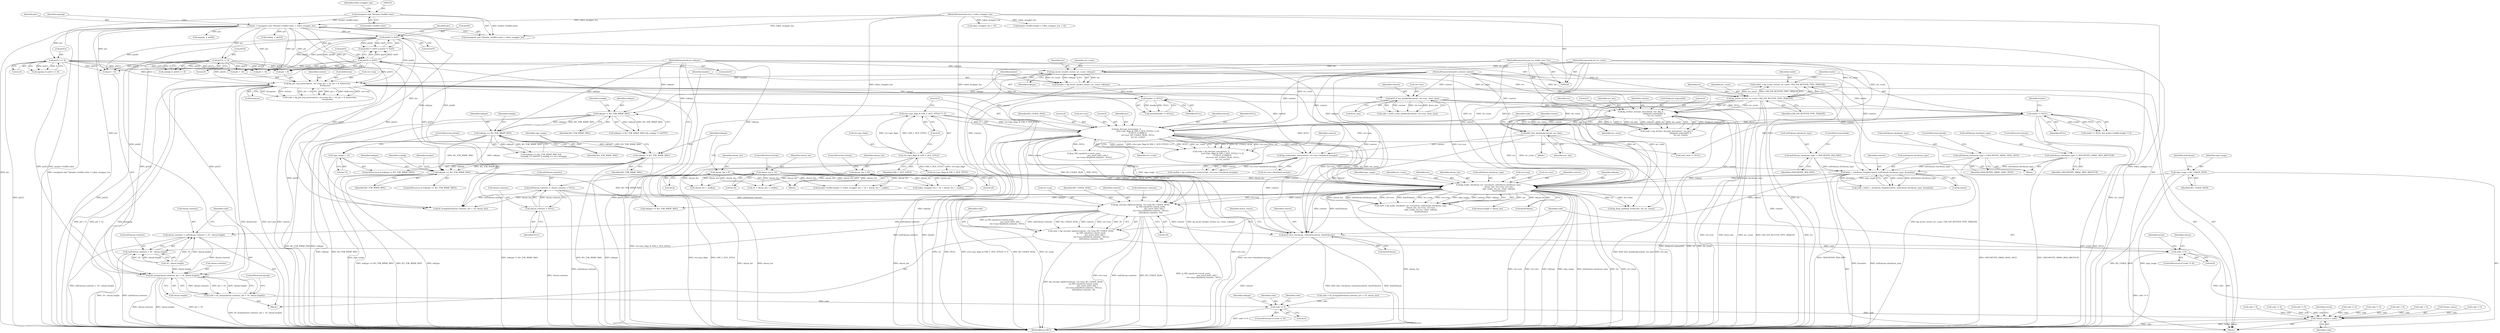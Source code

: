 digraph "0_krb5_e6ae703ae597d798e310368d52b8f38ee11c6a73_0@API" {
"1000648" [label="(Call,kg_encrypt_inplace(context, ctx->seq, KG_USAGE_SEAL,\n                                  (g_OID_equal(ctx->mech_used,\n                                               gss_mech_krb5_old) ?\n                                   ctx->seq->keyblock.contents : NULL),\n                                  md5cksum.contents, 16))"];
"1000614" [label="(Call,kg_make_checksum_iov_v1(context, md5cksum.checksum_type,\n                                   cksum_len, ctx->seq, ctx->enc,\n                                   sign_usage, iov, iov_count, toktype,\n                                   &md5cksum))"];
"1000591" [label="(Call,krb5_c_checksum_length(context, md5cksum.checksum_type, &sumlen))"];
"1000532" [label="(Call,kg_confounder_size(context, ctx->enc->keyblock.enctype))"];
"1000495" [label="(Call,krb5_free_keyblock(context, enc_key))"];
"1000484" [label="(Call,kg_arcfour_docrypt_iov(context, enc_key, 0,\n                                              &bigend_seqnum[0], 4,\n                                              iov, iov_count))"];
"1000440" [label="(Call,krb5_k_key_keyblock(context, ctx->enc, &enc_key))"];
"1000389" [label="(Call,kg_get_seq_num(context, ctx->seq, ptr + 14, ptr + 6, &direction,\n                          &seqnum))"];
"1000109" [label="(MethodParameterIn,krb5_context context)"];
"1000252" [label="(Call,ptr[4] != 0xFF)"];
"1000215" [label="(Call,ptr = (unsigned char *)header->buffer.value + token_wrapper_len)"];
"1000218" [label="(Call,(unsigned char *)header->buffer.value)"];
"1000114" [label="(MethodParameterIn,size_t token_wrapper_len)"];
"1000257" [label="(Call,ptr[5] != 0xFF)"];
"1000233" [label="(Call,ptr[1] << 8)"];
"1000245" [label="(Call,ptr[3] << 8)"];
"1000173" [label="(Call,kg_locate_iov(iov, iov_count, GSS_IOV_BUFFER_TYPE_TRAILER))"];
"1000163" [label="(Call,kg_locate_header_iov(iov, iov_count, toktype))"];
"1000112" [label="(MethodParameterIn,gss_iov_buffer_desc *iov)"];
"1000113" [label="(MethodParameterIn,int iov_count)"];
"1000117" [label="(MethodParameterIn,int toktype)"];
"1000502" [label="(Call,kg_decrypt_iov(context, 0,\n                                      ((ctx->gss_flags & GSS_C_DCE_STYLE) != 0),\n                                      0 /*EC*/, 0 /*RRC*/,\n                                      ctx->enc, KG_USAGE_SEAL, NULL,\n                                      iov, iov_count))"];
"1000505" [label="(Call,(ctx->gss_flags & GSS_C_DCE_STYLE) != 0)"];
"1000506" [label="(Call,ctx->gss_flags & GSS_C_DCE_STYLE)"];
"1000179" [label="(Call,trailer != NULL)"];
"1000171" [label="(Call,trailer = kg_locate_iov(iov, iov_count, GSS_IOV_BUFFER_TYPE_TRAILER))"];
"1000168" [label="(Call,header != NULL)"];
"1000161" [label="(Call,header = kg_locate_header_iov(iov, iov_count, toktype))"];
"1000574" [label="(Call,md5cksum.checksum_type = CKSUMTYPE_HMAC_MD5_ARCFOUR)"];
"1000567" [label="(Call,md5cksum.checksum_type = CKSUMTYPE_RSA_MD5)"];
"1000581" [label="(Call,md5cksum.checksum_type = CKSUMTYPE_HMAC_SHA1_DES3)"];
"1000376" [label="(Call,cksum_len = 20)"];
"1000359" [label="(Call,cksum_len = 8)"];
"1000371" [label="(Call,cksum_len = 16)"];
"1000140" [label="(Call,sign_usage = KG_USAGE_SIGN)"];
"1000366" [label="(Call,sign_usage = 15)"];
"1000416" [label="(Call,toktype == KG_TOK_WRAP_MSG)"];
"1000363" [label="(Call,toktype != KG_TOK_WRAP_MSG)"];
"1000286" [label="(Call,toktype == KG_TOK_WRAP_MSG)"];
"1000271" [label="(Call,toktype != KG_TOK_WRAP_MSG)"];
"1000152" [label="(Call,md5cksum.contents = cksum.contents = NULL)"];
"1000156" [label="(Call,cksum.contents = NULL)"];
"1000646" [label="(Call,code = kg_encrypt_inplace(context, ctx->seq, KG_USAGE_SEAL,\n                                  (g_OID_equal(ctx->mech_used,\n                                               gss_mech_krb5_old) ?\n                                   ctx->seq->keyblock.contents : NULL),\n                                  md5cksum.contents, 16))"];
"1000673" [label="(Call,code != 0)"];
"1000834" [label="(Call,*minor_status = code)"];
"1000686" [label="(Call,cksum.contents = md5cksum.contents + 16 - cksum.length)"];
"1000701" [label="(Call,k5_bcmp(cksum.contents, ptr + 14, cksum.length))"];
"1000699" [label="(Call,code = k5_bcmp(cksum.contents, ptr + 14, cksum.length))"];
"1000735" [label="(Call,code != 0)"];
"1000690" [label="(Call,md5cksum.contents + 16 - cksum.length)"];
"1000830" [label="(Call,krb5_free_checksum_contents(context, &md5cksum))"];
"1000422" [label="(Identifier,sealalg)"];
"1000227" [label="(Identifier,signalg)"];
"1000700" [label="(Identifier,code)"];
"1000171" [label="(Call,trailer = kg_locate_iov(iov, iov_count, GSS_IOV_BUFFER_TYPE_TRAILER))"];
"1000141" [label="(Identifier,sign_usage)"];
"1000649" [label="(Identifier,context)"];
"1000686" [label="(Call,cksum.contents = md5cksum.contents + 16 - cksum.length)"];
"1000365" [label="(Identifier,KG_TOK_WRAP_MSG)"];
"1000162" [label="(Identifier,header)"];
"1000160" [label="(Identifier,NULL)"];
"1000672" [label="(ControlStructure,if (code != 0))"];
"1000387" [label="(Call,code = kg_get_seq_num(context, ctx->seq, ptr + 14, ptr + 6, &direction,\n                          &seqnum))"];
"1000287" [label="(Identifier,toktype)"];
"1000156" [label="(Call,cksum.contents = NULL)"];
"1000687" [label="(Call,cksum.contents)"];
"1000726" [label="(Call,code = 0)"];
"1000400" [label="(Call,&direction)"];
"1000165" [label="(Identifier,iov_count)"];
"1000518" [label="(Identifier,NULL)"];
"1000550" [label="(Call,14 + cksum_len + conflen)"];
"1000440" [label="(Call,krb5_k_key_keyblock(context, ctx->enc, &enc_key))"];
"1000233" [label="(Call,ptr[1] << 8)"];
"1000152" [label="(Call,md5cksum.contents = cksum.contents = NULL)"];
"1000532" [label="(Call,kg_confounder_size(context, ctx->enc->keyblock.enctype))"];
"1000355" [label="(Block,)"];
"1000243" [label="(Call,sealalg |= ptr[3] << 8)"];
"1000415" [label="(ControlStructure,if (toktype == KG_TOK_WRAP_MSG))"];
"1000448" [label="(Call,code != 0)"];
"1000157" [label="(Call,cksum.contents)"];
"1000218" [label="(Call,(unsigned char *)header->buffer.value)"];
"1000431" [label="(Block,)"];
"1000272" [label="(Identifier,toktype)"];
"1000507" [label="(Call,ctx->gss_flags)"];
"1000674" [label="(Identifier,code)"];
"1000390" [label="(Identifier,context)"];
"1000377" [label="(Identifier,cksum_len)"];
"1000523" [label="(Identifier,code)"];
"1000647" [label="(Identifier,code)"];
"1000486" [label="(Identifier,enc_key)"];
"1000517" [label="(Identifier,KG_USAGE_SEAL)"];
"1000668" [label="(Call,md5cksum.contents)"];
"1000545" [label="(Identifier,header)"];
"1000225" [label="(Identifier,token_wrapper_len)"];
"1000405" [label="(Call,code != 0)"];
"1000568" [label="(Call,md5cksum.checksum_type)"];
"1000736" [label="(Identifier,code)"];
"1000140" [label="(Call,sign_usage = KG_USAGE_SIGN)"];
"1000172" [label="(Identifier,trailer)"];
"1000215" [label="(Call,ptr = (unsigned char *)header->buffer.value + token_wrapper_len)"];
"1000117" [label="(MethodParameterIn,int toktype)"];
"1000251" [label="(Call,ptr[4] != 0xFF || ptr[5] != 0xFF)"];
"1000839" [label="(Identifier,retval)"];
"1000181" [label="(Identifier,NULL)"];
"1000168" [label="(Call,header != NULL)"];
"1000217" [label="(Call,(unsigned char *)header->buffer.value + token_wrapper_len)"];
"1000836" [label="(Identifier,minor_status)"];
"1000174" [label="(Identifier,iov)"];
"1000361" [label="(Literal,8)"];
"1000234" [label="(Call,ptr[1])"];
"1000629" [label="(Identifier,toktype)"];
"1000261" [label="(Literal,0xFF)"];
"1000372" [label="(Identifier,cksum_len)"];
"1000288" [label="(Identifier,KG_TOK_WRAP_MSG)"];
"1000596" [label="(Call,&sumlen)"];
"1000678" [label="(Identifier,retval)"];
"1000592" [label="(Identifier,context)"];
"1000258" [label="(Call,ptr[5])"];
"1000176" [label="(Identifier,GSS_IOV_BUFFER_TYPE_TRAILER)"];
"1000716" [label="(Call,k5_bcmp(md5cksum.contents, ptr + 14, cksum_len))"];
"1000362" [label="(ControlStructure,if (toktype != KG_TOK_WRAP_MSG))"];
"1000708" [label="(Call,cksum.length)"];
"1000589" [label="(Call,code = krb5_c_checksum_length(context, md5cksum.checksum_type, &sumlen))"];
"1000273" [label="(Identifier,KG_TOK_WRAP_MSG)"];
"1000831" [label="(Identifier,context)"];
"1000643" [label="(Block,)"];
"1000691" [label="(Call,md5cksum.contents)"];
"1000175" [label="(Identifier,iov_count)"];
"1000513" [label="(Literal,0)"];
"1000552" [label="(Call,cksum_len + conflen)"];
"1000178" [label="(Call,trailer != NULL && trailer->buffer.length != 0)"];
"1000633" [label="(Call,code != 0)"];
"1000548" [label="(Call,token_wrapper_len + 14 + cksum_len + conflen)"];
"1000737" [label="(Literal,0)"];
"1000292" [label="(Identifier,sealalg)"];
"1000578" [label="(Identifier,CKSUMTYPE_HMAC_MD5_ARCFOUR)"];
"1000270" [label="(Call,toktype != KG_TOK_WRAP_MSG && sealalg != 0xFFFF)"];
"1000275" [label="(Identifier,sealalg)"];
"1000626" [label="(Identifier,sign_usage)"];
"1000170" [label="(Identifier,NULL)"];
"1000402" [label="(Call,&seqnum)"];
"1000161" [label="(Call,header = kg_locate_header_iov(iov, iov_count, toktype))"];
"1000367" [label="(Identifier,sign_usage)"];
"1000485" [label="(Identifier,context)"];
"1000371" [label="(Call,cksum_len = 16)"];
"1000360" [label="(Identifier,cksum_len)"];
"1000646" [label="(Call,code = kg_encrypt_inplace(context, ctx->seq, KG_USAGE_SEAL,\n                                  (g_OID_equal(ctx->mech_used,\n                                               gss_mech_krb5_old) ?\n                                   ctx->seq->keyblock.contents : NULL),\n                                  md5cksum.contents, 16))"];
"1000286" [label="(Call,toktype == KG_TOK_WRAP_MSG)"];
"1000654" [label="(Call,g_OID_equal(ctx->mech_used,\n                                               gss_mech_krb5_old) ?\n                                   ctx->seq->keyblock.contents : NULL)"];
"1000496" [label="(Identifier,context)"];
"1000166" [label="(Identifier,toktype)"];
"1000520" [label="(Identifier,iov_count)"];
"1000359" [label="(Call,cksum_len = 8)"];
"1000673" [label="(Call,code != 0)"];
"1000581" [label="(Call,md5cksum.checksum_type = CKSUMTYPE_HMAC_SHA1_DES3)"];
"1000522" [label="(Call,code != 0)"];
"1000416" [label="(Call,toktype == KG_TOK_WRAP_MSG)"];
"1000173" [label="(Call,kg_locate_iov(iov, iov_count, GSS_IOV_BUFFER_TYPE_TRAILER))"];
"1000628" [label="(Identifier,iov_count)"];
"1000511" [label="(Literal,0)"];
"1000376" [label="(Call,cksum_len = 20)"];
"1000720" [label="(Call,ptr + 14)"];
"1000648" [label="(Call,kg_encrypt_inplace(context, ctx->seq, KG_USAGE_SEAL,\n                                  (g_OID_equal(ctx->mech_used,\n                                               gss_mech_krb5_old) ?\n                                   ctx->seq->keyblock.contents : NULL),\n                                  md5cksum.contents, 16))"];
"1000748" [label="(Call,toktype == KG_TOK_WRAP_MSG)"];
"1000772" [label="(Call,conf_state != NULL)"];
"1000735" [label="(Call,code != 0)"];
"1000113" [label="(MethodParameterIn,int iov_count)"];
"1000259" [label="(Identifier,ptr)"];
"1000169" [label="(Identifier,header)"];
"1000505" [label="(Call,(ctx->gss_flags & GSS_C_DCE_STYLE) != 0)"];
"1000502" [label="(Call,kg_decrypt_iov(context, 0,\n                                      ((ctx->gss_flags & GSS_C_DCE_STYLE) != 0),\n                                      0 /*EC*/, 0 /*RRC*/,\n                                      ctx->enc, KG_USAGE_SEAL, NULL,\n                                      iov, iov_count))"];
"1000514" [label="(Call,ctx->enc)"];
"1000739" [label="(Call,code = 0)"];
"1000740" [label="(Identifier,code)"];
"1000488" [label="(Call,&bigend_seqnum[0])"];
"1000837" [label="(Identifier,code)"];
"1000109" [label="(MethodParameterIn,krb5_context context)"];
"1000389" [label="(Call,kg_get_seq_num(context, ctx->seq, ptr + 14, ptr + 6, &direction,\n                          &seqnum))"];
"1000252" [label="(Call,ptr[4] != 0xFF)"];
"1000482" [label="(Call,code = kg_arcfour_docrypt_iov(context, enc_key, 0,\n                                              &bigend_seqnum[0], 4,\n                                              iov, iov_count))"];
"1000504" [label="(Literal,0)"];
"1000690" [label="(Call,md5cksum.contents + 16 - cksum.length)"];
"1000394" [label="(Call,ptr + 14)"];
"1000153" [label="(Call,md5cksum.contents)"];
"1000572" [label="(ControlStructure,break;)"];
"1000752" [label="(Call,ctx->gss_flags & GSS_C_DCE_STYLE)"];
"1000699" [label="(Call,code = k5_bcmp(cksum.contents, ptr + 14, cksum.length))"];
"1000164" [label="(Identifier,iov)"];
"1000734" [label="(ControlStructure,if (code != 0))"];
"1000840" [label="(MethodReturn,RET)"];
"1000627" [label="(Identifier,iov)"];
"1000364" [label="(Identifier,toktype)"];
"1000542" [label="(Call,header->buffer.length != token_wrapper_len + 14 + cksum_len + conflen)"];
"1000373" [label="(Literal,16)"];
"1000492" [label="(Literal,4)"];
"1000231" [label="(Call,signalg |= ptr[1] << 8)"];
"1000112" [label="(MethodParameterIn,gss_iov_buffer_desc *iov)"];
"1000705" [label="(Call,ptr + 14)"];
"1000438" [label="(Call,code = krb5_k_key_keyblock(context, ctx->enc, &enc_key))"];
"1000510" [label="(Identifier,GSS_C_DCE_STYLE)"];
"1000512" [label="(Literal,0)"];
"1000257" [label="(Call,ptr[5] != 0xFF)"];
"1000834" [label="(Call,*minor_status = code)"];
"1000761" [label="(Call,kg_fixup_padding_iov(&code, iov, iov_count))"];
"1000245" [label="(Call,ptr[3] << 8)"];
"1000533" [label="(Identifier,context)"];
"1000391" [label="(Call,ctx->seq)"];
"1000579" [label="(ControlStructure,break;)"];
"1000249" [label="(Literal,8)"];
"1000493" [label="(Identifier,iov)"];
"1000619" [label="(Identifier,cksum_len)"];
"1000497" [label="(Identifier,enc_key)"];
"1000417" [label="(Identifier,toktype)"];
"1000363" [label="(Call,toktype != KG_TOK_WRAP_MSG)"];
"1000397" [label="(Call,ptr + 6)"];
"1000562" [label="(Block,)"];
"1000586" [label="(ControlStructure,break;)"];
"1000816" [label="(Call,code = 0)"];
"1000179" [label="(Call,trailer != NULL)"];
"1000702" [label="(Call,cksum.contents)"];
"1000256" [label="(Literal,0xFF)"];
"1000271" [label="(Call,toktype != KG_TOK_WRAP_MSG)"];
"1000593" [label="(Call,md5cksum.checksum_type)"];
"1000368" [label="(Literal,15)"];
"1000612" [label="(Call,code = kg_make_checksum_iov_v1(context, md5cksum.checksum_type,\n                                   cksum_len, ctx->seq, ctx->enc,\n                                   sign_usage, iov, iov_count, toktype,\n                                   &md5cksum))"];
"1000226" [label="(Call,signalg  = ptr[0])"];
"1000237" [label="(Literal,8)"];
"1000445" [label="(Call,&enc_key)"];
"1000246" [label="(Call,ptr[3])"];
"1000145" [label="(Identifier,md5cksum)"];
"1000835" [label="(Call,*minor_status)"];
"1000530" [label="(Call,conflen = kg_confounder_size(context, ctx->enc->keyblock.enctype))"];
"1000142" [label="(Identifier,KG_USAGE_SIGN)"];
"1000369" [label="(ControlStructure,break;)"];
"1000205" [label="(Call,token_wrapper_len + 14)"];
"1000285" [label="(Call,toktype == KG_TOK_WRAP_MSG &&\n        !(sealalg == 0xFFFF || sealalg == ctx->sealalg))"];
"1000185" [label="(Identifier,trailer)"];
"1000238" [label="(Call,sealalg  = ptr[2])"];
"1000614" [label="(Call,kg_make_checksum_iov_v1(context, md5cksum.checksum_type,\n                                   cksum_len, ctx->seq, ctx->enc,\n                                   sign_usage, iov, iov_count, toktype,\n                                   &md5cksum))"];
"1000681" [label="(Call,cksum.length = cksum_len)"];
"1000591" [label="(Call,krb5_c_checksum_length(context, md5cksum.checksum_type, &sumlen))"];
"1000253" [label="(Call,ptr[4])"];
"1000616" [label="(Call,md5cksum.checksum_type)"];
"1000167" [label="(Call,assert(header != NULL))"];
"1000832" [label="(Call,&md5cksum)"];
"1000494" [label="(Identifier,iov_count)"];
"1000500" [label="(Call,code = kg_decrypt_iov(context, 0,\n                                      ((ctx->gss_flags & GSS_C_DCE_STYLE) != 0),\n                                      0 /*EC*/, 0 /*RRC*/,\n                                      ctx->enc, KG_USAGE_SEAL, NULL,\n                                      iov, iov_count))"];
"1000599" [label="(Call,code != 0)"];
"1000574" [label="(Call,md5cksum.checksum_type = CKSUMTYPE_HMAC_MD5_ARCFOUR)"];
"1000519" [label="(Identifier,iov)"];
"1000567" [label="(Call,md5cksum.checksum_type = CKSUMTYPE_RSA_MD5)"];
"1000180" [label="(Identifier,trailer)"];
"1000442" [label="(Call,ctx->enc)"];
"1000620" [label="(Call,ctx->seq)"];
"1000118" [label="(Block,)"];
"1000506" [label="(Call,ctx->gss_flags & GSS_C_DCE_STYLE)"];
"1000374" [label="(ControlStructure,break;)"];
"1000714" [label="(Call,code = k5_bcmp(md5cksum.contents, ptr + 14, cksum_len))"];
"1000571" [label="(Identifier,CKSUMTYPE_RSA_MD5)"];
"1000216" [label="(Identifier,ptr)"];
"1000114" [label="(MethodParameterIn,size_t token_wrapper_len)"];
"1000441" [label="(Identifier,context)"];
"1000163" [label="(Call,kg_locate_header_iov(iov, iov_count, toktype))"];
"1000671" [label="(Literal,16)"];
"1000418" [label="(Identifier,KG_TOK_WRAP_MSG)"];
"1000575" [label="(Call,md5cksum.checksum_type)"];
"1000711" [label="(ControlStructure,break;)"];
"1000650" [label="(Call,ctx->seq)"];
"1000534" [label="(Call,ctx->enc->keyblock.enctype)"];
"1000503" [label="(Identifier,context)"];
"1000378" [label="(Literal,20)"];
"1000484" [label="(Call,kg_arcfour_docrypt_iov(context, enc_key, 0,\n                                              &bigend_seqnum[0], 4,\n                                              iov, iov_count))"];
"1000379" [label="(ControlStructure,break;)"];
"1000830" [label="(Call,krb5_free_checksum_contents(context, &md5cksum))"];
"1000694" [label="(Call,16 - cksum.length)"];
"1000630" [label="(Call,&md5cksum)"];
"1000623" [label="(Call,ctx->enc)"];
"1000220" [label="(Call,header->buffer.value)"];
"1000199" [label="(Call,header->buffer.length < token_wrapper_len + 14)"];
"1000749" [label="(Identifier,toktype)"];
"1000585" [label="(Identifier,CKSUMTYPE_HMAC_SHA1_DES3)"];
"1000701" [label="(Call,k5_bcmp(cksum.contents, ptr + 14, cksum.length))"];
"1000615" [label="(Identifier,context)"];
"1000683" [label="(Identifier,cksum)"];
"1000366" [label="(Call,sign_usage = 15)"];
"1000487" [label="(Literal,0)"];
"1000675" [label="(Literal,0)"];
"1000653" [label="(Identifier,KG_USAGE_SEAL)"];
"1000582" [label="(Call,md5cksum.checksum_type)"];
"1000495" [label="(Call,krb5_free_keyblock(context, enc_key))"];
"1000648" -> "1000646"  [label="AST: "];
"1000648" -> "1000671"  [label="CFG: "];
"1000649" -> "1000648"  [label="AST: "];
"1000650" -> "1000648"  [label="AST: "];
"1000653" -> "1000648"  [label="AST: "];
"1000654" -> "1000648"  [label="AST: "];
"1000668" -> "1000648"  [label="AST: "];
"1000671" -> "1000648"  [label="AST: "];
"1000646" -> "1000648"  [label="CFG: "];
"1000648" -> "1000840"  [label="DDG: ctx->seq"];
"1000648" -> "1000840"  [label="DDG: md5cksum.contents"];
"1000648" -> "1000840"  [label="DDG: KG_USAGE_SEAL"];
"1000648" -> "1000840"  [label="DDG: g_OID_equal(ctx->mech_used,\n                                               gss_mech_krb5_old) ?\n                                   ctx->seq->keyblock.contents : NULL"];
"1000648" -> "1000646"  [label="DDG: g_OID_equal(ctx->mech_used,\n                                               gss_mech_krb5_old) ?\n                                   ctx->seq->keyblock.contents : NULL"];
"1000648" -> "1000646"  [label="DDG: md5cksum.contents"];
"1000648" -> "1000646"  [label="DDG: KG_USAGE_SEAL"];
"1000648" -> "1000646"  [label="DDG: context"];
"1000648" -> "1000646"  [label="DDG: ctx->seq"];
"1000648" -> "1000646"  [label="DDG: 16"];
"1000614" -> "1000648"  [label="DDG: context"];
"1000614" -> "1000648"  [label="DDG: ctx->seq"];
"1000109" -> "1000648"  [label="DDG: context"];
"1000502" -> "1000648"  [label="DDG: KG_USAGE_SEAL"];
"1000502" -> "1000648"  [label="DDG: NULL"];
"1000179" -> "1000648"  [label="DDG: NULL"];
"1000152" -> "1000648"  [label="DDG: md5cksum.contents"];
"1000648" -> "1000686"  [label="DDG: md5cksum.contents"];
"1000648" -> "1000690"  [label="DDG: md5cksum.contents"];
"1000648" -> "1000830"  [label="DDG: context"];
"1000614" -> "1000612"  [label="AST: "];
"1000614" -> "1000630"  [label="CFG: "];
"1000615" -> "1000614"  [label="AST: "];
"1000616" -> "1000614"  [label="AST: "];
"1000619" -> "1000614"  [label="AST: "];
"1000620" -> "1000614"  [label="AST: "];
"1000623" -> "1000614"  [label="AST: "];
"1000626" -> "1000614"  [label="AST: "];
"1000627" -> "1000614"  [label="AST: "];
"1000628" -> "1000614"  [label="AST: "];
"1000629" -> "1000614"  [label="AST: "];
"1000630" -> "1000614"  [label="AST: "];
"1000612" -> "1000614"  [label="CFG: "];
"1000614" -> "1000840"  [label="DDG: ctx->enc"];
"1000614" -> "1000840"  [label="DDG: toktype"];
"1000614" -> "1000840"  [label="DDG: sign_usage"];
"1000614" -> "1000840"  [label="DDG: md5cksum.checksum_type"];
"1000614" -> "1000840"  [label="DDG: iov"];
"1000614" -> "1000840"  [label="DDG: iov_count"];
"1000614" -> "1000840"  [label="DDG: cksum_len"];
"1000614" -> "1000840"  [label="DDG: ctx->seq"];
"1000614" -> "1000612"  [label="DDG: iov"];
"1000614" -> "1000612"  [label="DDG: cksum_len"];
"1000614" -> "1000612"  [label="DDG: md5cksum.checksum_type"];
"1000614" -> "1000612"  [label="DDG: ctx->enc"];
"1000614" -> "1000612"  [label="DDG: &md5cksum"];
"1000614" -> "1000612"  [label="DDG: iov_count"];
"1000614" -> "1000612"  [label="DDG: ctx->seq"];
"1000614" -> "1000612"  [label="DDG: sign_usage"];
"1000614" -> "1000612"  [label="DDG: context"];
"1000614" -> "1000612"  [label="DDG: toktype"];
"1000591" -> "1000614"  [label="DDG: context"];
"1000591" -> "1000614"  [label="DDG: md5cksum.checksum_type"];
"1000109" -> "1000614"  [label="DDG: context"];
"1000376" -> "1000614"  [label="DDG: cksum_len"];
"1000359" -> "1000614"  [label="DDG: cksum_len"];
"1000371" -> "1000614"  [label="DDG: cksum_len"];
"1000389" -> "1000614"  [label="DDG: ctx->seq"];
"1000440" -> "1000614"  [label="DDG: ctx->enc"];
"1000502" -> "1000614"  [label="DDG: ctx->enc"];
"1000502" -> "1000614"  [label="DDG: iov"];
"1000502" -> "1000614"  [label="DDG: iov_count"];
"1000140" -> "1000614"  [label="DDG: sign_usage"];
"1000366" -> "1000614"  [label="DDG: sign_usage"];
"1000484" -> "1000614"  [label="DDG: iov"];
"1000484" -> "1000614"  [label="DDG: iov_count"];
"1000173" -> "1000614"  [label="DDG: iov"];
"1000173" -> "1000614"  [label="DDG: iov_count"];
"1000112" -> "1000614"  [label="DDG: iov"];
"1000113" -> "1000614"  [label="DDG: iov_count"];
"1000416" -> "1000614"  [label="DDG: toktype"];
"1000117" -> "1000614"  [label="DDG: toktype"];
"1000614" -> "1000681"  [label="DDG: cksum_len"];
"1000614" -> "1000716"  [label="DDG: cksum_len"];
"1000614" -> "1000748"  [label="DDG: toktype"];
"1000614" -> "1000761"  [label="DDG: iov"];
"1000614" -> "1000761"  [label="DDG: iov_count"];
"1000614" -> "1000830"  [label="DDG: context"];
"1000614" -> "1000830"  [label="DDG: &md5cksum"];
"1000591" -> "1000589"  [label="AST: "];
"1000591" -> "1000596"  [label="CFG: "];
"1000592" -> "1000591"  [label="AST: "];
"1000593" -> "1000591"  [label="AST: "];
"1000596" -> "1000591"  [label="AST: "];
"1000589" -> "1000591"  [label="CFG: "];
"1000591" -> "1000840"  [label="DDG: &sumlen"];
"1000591" -> "1000840"  [label="DDG: md5cksum.checksum_type"];
"1000591" -> "1000589"  [label="DDG: context"];
"1000591" -> "1000589"  [label="DDG: md5cksum.checksum_type"];
"1000591" -> "1000589"  [label="DDG: &sumlen"];
"1000532" -> "1000591"  [label="DDG: context"];
"1000389" -> "1000591"  [label="DDG: context"];
"1000109" -> "1000591"  [label="DDG: context"];
"1000574" -> "1000591"  [label="DDG: md5cksum.checksum_type"];
"1000567" -> "1000591"  [label="DDG: md5cksum.checksum_type"];
"1000581" -> "1000591"  [label="DDG: md5cksum.checksum_type"];
"1000591" -> "1000830"  [label="DDG: context"];
"1000532" -> "1000530"  [label="AST: "];
"1000532" -> "1000534"  [label="CFG: "];
"1000533" -> "1000532"  [label="AST: "];
"1000534" -> "1000532"  [label="AST: "];
"1000530" -> "1000532"  [label="CFG: "];
"1000532" -> "1000840"  [label="DDG: ctx->enc->keyblock.enctype"];
"1000532" -> "1000530"  [label="DDG: context"];
"1000532" -> "1000530"  [label="DDG: ctx->enc->keyblock.enctype"];
"1000495" -> "1000532"  [label="DDG: context"];
"1000502" -> "1000532"  [label="DDG: context"];
"1000389" -> "1000532"  [label="DDG: context"];
"1000109" -> "1000532"  [label="DDG: context"];
"1000532" -> "1000830"  [label="DDG: context"];
"1000495" -> "1000431"  [label="AST: "];
"1000495" -> "1000497"  [label="CFG: "];
"1000496" -> "1000495"  [label="AST: "];
"1000497" -> "1000495"  [label="AST: "];
"1000523" -> "1000495"  [label="CFG: "];
"1000495" -> "1000840"  [label="DDG: enc_key"];
"1000495" -> "1000840"  [label="DDG: krb5_free_keyblock(context, enc_key)"];
"1000484" -> "1000495"  [label="DDG: context"];
"1000484" -> "1000495"  [label="DDG: enc_key"];
"1000109" -> "1000495"  [label="DDG: context"];
"1000495" -> "1000830"  [label="DDG: context"];
"1000484" -> "1000482"  [label="AST: "];
"1000484" -> "1000494"  [label="CFG: "];
"1000485" -> "1000484"  [label="AST: "];
"1000486" -> "1000484"  [label="AST: "];
"1000487" -> "1000484"  [label="AST: "];
"1000488" -> "1000484"  [label="AST: "];
"1000492" -> "1000484"  [label="AST: "];
"1000493" -> "1000484"  [label="AST: "];
"1000494" -> "1000484"  [label="AST: "];
"1000482" -> "1000484"  [label="CFG: "];
"1000484" -> "1000840"  [label="DDG: iov_count"];
"1000484" -> "1000840"  [label="DDG: &bigend_seqnum[0]"];
"1000484" -> "1000840"  [label="DDG: iov"];
"1000484" -> "1000482"  [label="DDG: &bigend_seqnum[0]"];
"1000484" -> "1000482"  [label="DDG: 4"];
"1000484" -> "1000482"  [label="DDG: 0"];
"1000484" -> "1000482"  [label="DDG: enc_key"];
"1000484" -> "1000482"  [label="DDG: context"];
"1000484" -> "1000482"  [label="DDG: iov"];
"1000484" -> "1000482"  [label="DDG: iov_count"];
"1000440" -> "1000484"  [label="DDG: context"];
"1000109" -> "1000484"  [label="DDG: context"];
"1000173" -> "1000484"  [label="DDG: iov"];
"1000173" -> "1000484"  [label="DDG: iov_count"];
"1000112" -> "1000484"  [label="DDG: iov"];
"1000113" -> "1000484"  [label="DDG: iov_count"];
"1000440" -> "1000438"  [label="AST: "];
"1000440" -> "1000445"  [label="CFG: "];
"1000441" -> "1000440"  [label="AST: "];
"1000442" -> "1000440"  [label="AST: "];
"1000445" -> "1000440"  [label="AST: "];
"1000438" -> "1000440"  [label="CFG: "];
"1000440" -> "1000840"  [label="DDG: ctx->enc"];
"1000440" -> "1000840"  [label="DDG: &enc_key"];
"1000440" -> "1000438"  [label="DDG: context"];
"1000440" -> "1000438"  [label="DDG: ctx->enc"];
"1000440" -> "1000438"  [label="DDG: &enc_key"];
"1000389" -> "1000440"  [label="DDG: context"];
"1000109" -> "1000440"  [label="DDG: context"];
"1000440" -> "1000830"  [label="DDG: context"];
"1000389" -> "1000387"  [label="AST: "];
"1000389" -> "1000402"  [label="CFG: "];
"1000390" -> "1000389"  [label="AST: "];
"1000391" -> "1000389"  [label="AST: "];
"1000394" -> "1000389"  [label="AST: "];
"1000397" -> "1000389"  [label="AST: "];
"1000400" -> "1000389"  [label="AST: "];
"1000402" -> "1000389"  [label="AST: "];
"1000387" -> "1000389"  [label="CFG: "];
"1000389" -> "1000840"  [label="DDG: ptr + 6"];
"1000389" -> "1000840"  [label="DDG: ptr + 14"];
"1000389" -> "1000840"  [label="DDG: &seqnum"];
"1000389" -> "1000840"  [label="DDG: &direction"];
"1000389" -> "1000840"  [label="DDG: context"];
"1000389" -> "1000840"  [label="DDG: ctx->seq"];
"1000389" -> "1000387"  [label="DDG: ptr + 6"];
"1000389" -> "1000387"  [label="DDG: &direction"];
"1000389" -> "1000387"  [label="DDG: ctx->seq"];
"1000389" -> "1000387"  [label="DDG: &seqnum"];
"1000389" -> "1000387"  [label="DDG: context"];
"1000389" -> "1000387"  [label="DDG: ptr + 14"];
"1000109" -> "1000389"  [label="DDG: context"];
"1000252" -> "1000389"  [label="DDG: ptr[4]"];
"1000215" -> "1000389"  [label="DDG: ptr"];
"1000257" -> "1000389"  [label="DDG: ptr[5]"];
"1000233" -> "1000389"  [label="DDG: ptr[1]"];
"1000245" -> "1000389"  [label="DDG: ptr[3]"];
"1000389" -> "1000502"  [label="DDG: context"];
"1000389" -> "1000830"  [label="DDG: context"];
"1000109" -> "1000108"  [label="AST: "];
"1000109" -> "1000840"  [label="DDG: context"];
"1000109" -> "1000502"  [label="DDG: context"];
"1000109" -> "1000830"  [label="DDG: context"];
"1000252" -> "1000251"  [label="AST: "];
"1000252" -> "1000256"  [label="CFG: "];
"1000253" -> "1000252"  [label="AST: "];
"1000256" -> "1000252"  [label="AST: "];
"1000259" -> "1000252"  [label="CFG: "];
"1000251" -> "1000252"  [label="CFG: "];
"1000252" -> "1000840"  [label="DDG: ptr[4]"];
"1000252" -> "1000251"  [label="DDG: ptr[4]"];
"1000252" -> "1000251"  [label="DDG: 0xFF"];
"1000215" -> "1000252"  [label="DDG: ptr"];
"1000252" -> "1000394"  [label="DDG: ptr[4]"];
"1000252" -> "1000397"  [label="DDG: ptr[4]"];
"1000252" -> "1000701"  [label="DDG: ptr[4]"];
"1000252" -> "1000705"  [label="DDG: ptr[4]"];
"1000252" -> "1000716"  [label="DDG: ptr[4]"];
"1000252" -> "1000720"  [label="DDG: ptr[4]"];
"1000215" -> "1000118"  [label="AST: "];
"1000215" -> "1000217"  [label="CFG: "];
"1000216" -> "1000215"  [label="AST: "];
"1000217" -> "1000215"  [label="AST: "];
"1000227" -> "1000215"  [label="CFG: "];
"1000215" -> "1000840"  [label="DDG: ptr"];
"1000215" -> "1000840"  [label="DDG: (unsigned char *)header->buffer.value + token_wrapper_len"];
"1000218" -> "1000215"  [label="DDG: header->buffer.value"];
"1000114" -> "1000215"  [label="DDG: token_wrapper_len"];
"1000215" -> "1000226"  [label="DDG: ptr"];
"1000215" -> "1000233"  [label="DDG: ptr"];
"1000215" -> "1000238"  [label="DDG: ptr"];
"1000215" -> "1000245"  [label="DDG: ptr"];
"1000215" -> "1000257"  [label="DDG: ptr"];
"1000215" -> "1000394"  [label="DDG: ptr"];
"1000215" -> "1000397"  [label="DDG: ptr"];
"1000215" -> "1000701"  [label="DDG: ptr"];
"1000215" -> "1000705"  [label="DDG: ptr"];
"1000215" -> "1000716"  [label="DDG: ptr"];
"1000215" -> "1000720"  [label="DDG: ptr"];
"1000218" -> "1000217"  [label="AST: "];
"1000218" -> "1000220"  [label="CFG: "];
"1000219" -> "1000218"  [label="AST: "];
"1000220" -> "1000218"  [label="AST: "];
"1000225" -> "1000218"  [label="CFG: "];
"1000218" -> "1000840"  [label="DDG: header->buffer.value"];
"1000218" -> "1000217"  [label="DDG: header->buffer.value"];
"1000114" -> "1000108"  [label="AST: "];
"1000114" -> "1000840"  [label="DDG: token_wrapper_len"];
"1000114" -> "1000199"  [label="DDG: token_wrapper_len"];
"1000114" -> "1000205"  [label="DDG: token_wrapper_len"];
"1000114" -> "1000217"  [label="DDG: token_wrapper_len"];
"1000114" -> "1000542"  [label="DDG: token_wrapper_len"];
"1000114" -> "1000548"  [label="DDG: token_wrapper_len"];
"1000257" -> "1000251"  [label="AST: "];
"1000257" -> "1000261"  [label="CFG: "];
"1000258" -> "1000257"  [label="AST: "];
"1000261" -> "1000257"  [label="AST: "];
"1000251" -> "1000257"  [label="CFG: "];
"1000257" -> "1000840"  [label="DDG: ptr[5]"];
"1000257" -> "1000251"  [label="DDG: ptr[5]"];
"1000257" -> "1000251"  [label="DDG: 0xFF"];
"1000257" -> "1000394"  [label="DDG: ptr[5]"];
"1000257" -> "1000397"  [label="DDG: ptr[5]"];
"1000257" -> "1000701"  [label="DDG: ptr[5]"];
"1000257" -> "1000705"  [label="DDG: ptr[5]"];
"1000257" -> "1000716"  [label="DDG: ptr[5]"];
"1000257" -> "1000720"  [label="DDG: ptr[5]"];
"1000233" -> "1000231"  [label="AST: "];
"1000233" -> "1000237"  [label="CFG: "];
"1000234" -> "1000233"  [label="AST: "];
"1000237" -> "1000233"  [label="AST: "];
"1000231" -> "1000233"  [label="CFG: "];
"1000233" -> "1000840"  [label="DDG: ptr[1]"];
"1000233" -> "1000231"  [label="DDG: ptr[1]"];
"1000233" -> "1000231"  [label="DDG: 8"];
"1000233" -> "1000394"  [label="DDG: ptr[1]"];
"1000233" -> "1000397"  [label="DDG: ptr[1]"];
"1000233" -> "1000701"  [label="DDG: ptr[1]"];
"1000233" -> "1000705"  [label="DDG: ptr[1]"];
"1000233" -> "1000716"  [label="DDG: ptr[1]"];
"1000233" -> "1000720"  [label="DDG: ptr[1]"];
"1000245" -> "1000243"  [label="AST: "];
"1000245" -> "1000249"  [label="CFG: "];
"1000246" -> "1000245"  [label="AST: "];
"1000249" -> "1000245"  [label="AST: "];
"1000243" -> "1000245"  [label="CFG: "];
"1000245" -> "1000840"  [label="DDG: ptr[3]"];
"1000245" -> "1000243"  [label="DDG: ptr[3]"];
"1000245" -> "1000243"  [label="DDG: 8"];
"1000245" -> "1000394"  [label="DDG: ptr[3]"];
"1000245" -> "1000397"  [label="DDG: ptr[3]"];
"1000245" -> "1000701"  [label="DDG: ptr[3]"];
"1000245" -> "1000705"  [label="DDG: ptr[3]"];
"1000245" -> "1000716"  [label="DDG: ptr[3]"];
"1000245" -> "1000720"  [label="DDG: ptr[3]"];
"1000173" -> "1000171"  [label="AST: "];
"1000173" -> "1000176"  [label="CFG: "];
"1000174" -> "1000173"  [label="AST: "];
"1000175" -> "1000173"  [label="AST: "];
"1000176" -> "1000173"  [label="AST: "];
"1000171" -> "1000173"  [label="CFG: "];
"1000173" -> "1000840"  [label="DDG: GSS_IOV_BUFFER_TYPE_TRAILER"];
"1000173" -> "1000840"  [label="DDG: iov"];
"1000173" -> "1000840"  [label="DDG: iov_count"];
"1000173" -> "1000171"  [label="DDG: iov"];
"1000173" -> "1000171"  [label="DDG: iov_count"];
"1000173" -> "1000171"  [label="DDG: GSS_IOV_BUFFER_TYPE_TRAILER"];
"1000163" -> "1000173"  [label="DDG: iov"];
"1000163" -> "1000173"  [label="DDG: iov_count"];
"1000112" -> "1000173"  [label="DDG: iov"];
"1000113" -> "1000173"  [label="DDG: iov_count"];
"1000173" -> "1000502"  [label="DDG: iov"];
"1000173" -> "1000502"  [label="DDG: iov_count"];
"1000163" -> "1000161"  [label="AST: "];
"1000163" -> "1000166"  [label="CFG: "];
"1000164" -> "1000163"  [label="AST: "];
"1000165" -> "1000163"  [label="AST: "];
"1000166" -> "1000163"  [label="AST: "];
"1000161" -> "1000163"  [label="CFG: "];
"1000163" -> "1000840"  [label="DDG: toktype"];
"1000163" -> "1000161"  [label="DDG: iov"];
"1000163" -> "1000161"  [label="DDG: iov_count"];
"1000163" -> "1000161"  [label="DDG: toktype"];
"1000112" -> "1000163"  [label="DDG: iov"];
"1000113" -> "1000163"  [label="DDG: iov_count"];
"1000117" -> "1000163"  [label="DDG: toktype"];
"1000163" -> "1000271"  [label="DDG: toktype"];
"1000112" -> "1000108"  [label="AST: "];
"1000112" -> "1000840"  [label="DDG: iov"];
"1000112" -> "1000502"  [label="DDG: iov"];
"1000112" -> "1000761"  [label="DDG: iov"];
"1000113" -> "1000108"  [label="AST: "];
"1000113" -> "1000840"  [label="DDG: iov_count"];
"1000113" -> "1000502"  [label="DDG: iov_count"];
"1000113" -> "1000761"  [label="DDG: iov_count"];
"1000117" -> "1000108"  [label="AST: "];
"1000117" -> "1000840"  [label="DDG: toktype"];
"1000117" -> "1000271"  [label="DDG: toktype"];
"1000117" -> "1000286"  [label="DDG: toktype"];
"1000117" -> "1000363"  [label="DDG: toktype"];
"1000117" -> "1000416"  [label="DDG: toktype"];
"1000117" -> "1000748"  [label="DDG: toktype"];
"1000502" -> "1000500"  [label="AST: "];
"1000502" -> "1000520"  [label="CFG: "];
"1000503" -> "1000502"  [label="AST: "];
"1000504" -> "1000502"  [label="AST: "];
"1000505" -> "1000502"  [label="AST: "];
"1000512" -> "1000502"  [label="AST: "];
"1000513" -> "1000502"  [label="AST: "];
"1000514" -> "1000502"  [label="AST: "];
"1000517" -> "1000502"  [label="AST: "];
"1000518" -> "1000502"  [label="AST: "];
"1000519" -> "1000502"  [label="AST: "];
"1000520" -> "1000502"  [label="AST: "];
"1000500" -> "1000502"  [label="CFG: "];
"1000502" -> "1000840"  [label="DDG: iov_count"];
"1000502" -> "1000840"  [label="DDG: ctx->enc"];
"1000502" -> "1000840"  [label="DDG: iov"];
"1000502" -> "1000840"  [label="DDG: NULL"];
"1000502" -> "1000840"  [label="DDG: (ctx->gss_flags & GSS_C_DCE_STYLE) != 0"];
"1000502" -> "1000840"  [label="DDG: KG_USAGE_SEAL"];
"1000502" -> "1000500"  [label="DDG: 0"];
"1000502" -> "1000500"  [label="DDG: KG_USAGE_SEAL"];
"1000502" -> "1000500"  [label="DDG: ctx->enc"];
"1000502" -> "1000500"  [label="DDG: iov"];
"1000502" -> "1000500"  [label="DDG: context"];
"1000502" -> "1000500"  [label="DDG: (ctx->gss_flags & GSS_C_DCE_STYLE) != 0"];
"1000502" -> "1000500"  [label="DDG: NULL"];
"1000502" -> "1000500"  [label="DDG: iov_count"];
"1000505" -> "1000502"  [label="DDG: ctx->gss_flags & GSS_C_DCE_STYLE"];
"1000505" -> "1000502"  [label="DDG: 0"];
"1000179" -> "1000502"  [label="DDG: NULL"];
"1000502" -> "1000654"  [label="DDG: NULL"];
"1000502" -> "1000772"  [label="DDG: NULL"];
"1000502" -> "1000830"  [label="DDG: context"];
"1000505" -> "1000511"  [label="CFG: "];
"1000506" -> "1000505"  [label="AST: "];
"1000511" -> "1000505"  [label="AST: "];
"1000512" -> "1000505"  [label="CFG: "];
"1000505" -> "1000840"  [label="DDG: ctx->gss_flags & GSS_C_DCE_STYLE"];
"1000506" -> "1000505"  [label="DDG: ctx->gss_flags"];
"1000506" -> "1000505"  [label="DDG: GSS_C_DCE_STYLE"];
"1000506" -> "1000510"  [label="CFG: "];
"1000507" -> "1000506"  [label="AST: "];
"1000510" -> "1000506"  [label="AST: "];
"1000511" -> "1000506"  [label="CFG: "];
"1000506" -> "1000840"  [label="DDG: ctx->gss_flags"];
"1000506" -> "1000840"  [label="DDG: GSS_C_DCE_STYLE"];
"1000506" -> "1000752"  [label="DDG: ctx->gss_flags"];
"1000506" -> "1000752"  [label="DDG: GSS_C_DCE_STYLE"];
"1000179" -> "1000178"  [label="AST: "];
"1000179" -> "1000181"  [label="CFG: "];
"1000180" -> "1000179"  [label="AST: "];
"1000181" -> "1000179"  [label="AST: "];
"1000185" -> "1000179"  [label="CFG: "];
"1000178" -> "1000179"  [label="CFG: "];
"1000179" -> "1000840"  [label="DDG: NULL"];
"1000179" -> "1000840"  [label="DDG: trailer"];
"1000179" -> "1000178"  [label="DDG: trailer"];
"1000179" -> "1000178"  [label="DDG: NULL"];
"1000171" -> "1000179"  [label="DDG: trailer"];
"1000168" -> "1000179"  [label="DDG: NULL"];
"1000179" -> "1000654"  [label="DDG: NULL"];
"1000179" -> "1000772"  [label="DDG: NULL"];
"1000171" -> "1000118"  [label="AST: "];
"1000172" -> "1000171"  [label="AST: "];
"1000180" -> "1000171"  [label="CFG: "];
"1000171" -> "1000840"  [label="DDG: kg_locate_iov(iov, iov_count, GSS_IOV_BUFFER_TYPE_TRAILER)"];
"1000168" -> "1000167"  [label="AST: "];
"1000168" -> "1000170"  [label="CFG: "];
"1000169" -> "1000168"  [label="AST: "];
"1000170" -> "1000168"  [label="AST: "];
"1000167" -> "1000168"  [label="CFG: "];
"1000168" -> "1000840"  [label="DDG: header"];
"1000168" -> "1000167"  [label="DDG: header"];
"1000168" -> "1000167"  [label="DDG: NULL"];
"1000161" -> "1000168"  [label="DDG: header"];
"1000161" -> "1000118"  [label="AST: "];
"1000162" -> "1000161"  [label="AST: "];
"1000169" -> "1000161"  [label="CFG: "];
"1000161" -> "1000840"  [label="DDG: kg_locate_header_iov(iov, iov_count, toktype)"];
"1000574" -> "1000562"  [label="AST: "];
"1000574" -> "1000578"  [label="CFG: "];
"1000575" -> "1000574"  [label="AST: "];
"1000578" -> "1000574"  [label="AST: "];
"1000579" -> "1000574"  [label="CFG: "];
"1000574" -> "1000840"  [label="DDG: CKSUMTYPE_HMAC_MD5_ARCFOUR"];
"1000567" -> "1000562"  [label="AST: "];
"1000567" -> "1000571"  [label="CFG: "];
"1000568" -> "1000567"  [label="AST: "];
"1000571" -> "1000567"  [label="AST: "];
"1000572" -> "1000567"  [label="CFG: "];
"1000567" -> "1000840"  [label="DDG: CKSUMTYPE_RSA_MD5"];
"1000581" -> "1000562"  [label="AST: "];
"1000581" -> "1000585"  [label="CFG: "];
"1000582" -> "1000581"  [label="AST: "];
"1000585" -> "1000581"  [label="AST: "];
"1000586" -> "1000581"  [label="CFG: "];
"1000581" -> "1000840"  [label="DDG: CKSUMTYPE_HMAC_SHA1_DES3"];
"1000376" -> "1000355"  [label="AST: "];
"1000376" -> "1000378"  [label="CFG: "];
"1000377" -> "1000376"  [label="AST: "];
"1000378" -> "1000376"  [label="AST: "];
"1000379" -> "1000376"  [label="CFG: "];
"1000376" -> "1000840"  [label="DDG: cksum_len"];
"1000376" -> "1000542"  [label="DDG: cksum_len"];
"1000376" -> "1000548"  [label="DDG: cksum_len"];
"1000376" -> "1000550"  [label="DDG: cksum_len"];
"1000376" -> "1000552"  [label="DDG: cksum_len"];
"1000359" -> "1000355"  [label="AST: "];
"1000359" -> "1000361"  [label="CFG: "];
"1000360" -> "1000359"  [label="AST: "];
"1000361" -> "1000359"  [label="AST: "];
"1000364" -> "1000359"  [label="CFG: "];
"1000359" -> "1000840"  [label="DDG: cksum_len"];
"1000359" -> "1000542"  [label="DDG: cksum_len"];
"1000359" -> "1000548"  [label="DDG: cksum_len"];
"1000359" -> "1000550"  [label="DDG: cksum_len"];
"1000359" -> "1000552"  [label="DDG: cksum_len"];
"1000371" -> "1000355"  [label="AST: "];
"1000371" -> "1000373"  [label="CFG: "];
"1000372" -> "1000371"  [label="AST: "];
"1000373" -> "1000371"  [label="AST: "];
"1000374" -> "1000371"  [label="CFG: "];
"1000371" -> "1000840"  [label="DDG: cksum_len"];
"1000371" -> "1000542"  [label="DDG: cksum_len"];
"1000371" -> "1000548"  [label="DDG: cksum_len"];
"1000371" -> "1000550"  [label="DDG: cksum_len"];
"1000371" -> "1000552"  [label="DDG: cksum_len"];
"1000140" -> "1000118"  [label="AST: "];
"1000140" -> "1000142"  [label="CFG: "];
"1000141" -> "1000140"  [label="AST: "];
"1000142" -> "1000140"  [label="AST: "];
"1000145" -> "1000140"  [label="CFG: "];
"1000140" -> "1000840"  [label="DDG: KG_USAGE_SIGN"];
"1000140" -> "1000840"  [label="DDG: sign_usage"];
"1000366" -> "1000362"  [label="AST: "];
"1000366" -> "1000368"  [label="CFG: "];
"1000367" -> "1000366"  [label="AST: "];
"1000368" -> "1000366"  [label="AST: "];
"1000369" -> "1000366"  [label="CFG: "];
"1000366" -> "1000840"  [label="DDG: sign_usage"];
"1000416" -> "1000415"  [label="AST: "];
"1000416" -> "1000418"  [label="CFG: "];
"1000417" -> "1000416"  [label="AST: "];
"1000418" -> "1000416"  [label="AST: "];
"1000422" -> "1000416"  [label="CFG: "];
"1000545" -> "1000416"  [label="CFG: "];
"1000416" -> "1000840"  [label="DDG: toktype == KG_TOK_WRAP_MSG"];
"1000416" -> "1000840"  [label="DDG: KG_TOK_WRAP_MSG"];
"1000416" -> "1000840"  [label="DDG: toktype"];
"1000363" -> "1000416"  [label="DDG: toktype"];
"1000363" -> "1000416"  [label="DDG: KG_TOK_WRAP_MSG"];
"1000286" -> "1000416"  [label="DDG: toktype"];
"1000286" -> "1000416"  [label="DDG: KG_TOK_WRAP_MSG"];
"1000416" -> "1000748"  [label="DDG: KG_TOK_WRAP_MSG"];
"1000363" -> "1000362"  [label="AST: "];
"1000363" -> "1000365"  [label="CFG: "];
"1000364" -> "1000363"  [label="AST: "];
"1000365" -> "1000363"  [label="AST: "];
"1000367" -> "1000363"  [label="CFG: "];
"1000369" -> "1000363"  [label="CFG: "];
"1000363" -> "1000840"  [label="DDG: KG_TOK_WRAP_MSG"];
"1000363" -> "1000840"  [label="DDG: toktype"];
"1000363" -> "1000840"  [label="DDG: toktype != KG_TOK_WRAP_MSG"];
"1000286" -> "1000363"  [label="DDG: toktype"];
"1000286" -> "1000363"  [label="DDG: KG_TOK_WRAP_MSG"];
"1000286" -> "1000285"  [label="AST: "];
"1000286" -> "1000288"  [label="CFG: "];
"1000287" -> "1000286"  [label="AST: "];
"1000288" -> "1000286"  [label="AST: "];
"1000292" -> "1000286"  [label="CFG: "];
"1000285" -> "1000286"  [label="CFG: "];
"1000286" -> "1000840"  [label="DDG: toktype"];
"1000286" -> "1000840"  [label="DDG: KG_TOK_WRAP_MSG"];
"1000286" -> "1000285"  [label="DDG: toktype"];
"1000286" -> "1000285"  [label="DDG: KG_TOK_WRAP_MSG"];
"1000271" -> "1000286"  [label="DDG: toktype"];
"1000271" -> "1000286"  [label="DDG: KG_TOK_WRAP_MSG"];
"1000271" -> "1000270"  [label="AST: "];
"1000271" -> "1000273"  [label="CFG: "];
"1000272" -> "1000271"  [label="AST: "];
"1000273" -> "1000271"  [label="AST: "];
"1000275" -> "1000271"  [label="CFG: "];
"1000270" -> "1000271"  [label="CFG: "];
"1000271" -> "1000840"  [label="DDG: KG_TOK_WRAP_MSG"];
"1000271" -> "1000840"  [label="DDG: toktype"];
"1000271" -> "1000270"  [label="DDG: toktype"];
"1000271" -> "1000270"  [label="DDG: KG_TOK_WRAP_MSG"];
"1000152" -> "1000118"  [label="AST: "];
"1000152" -> "1000156"  [label="CFG: "];
"1000153" -> "1000152"  [label="AST: "];
"1000156" -> "1000152"  [label="AST: "];
"1000162" -> "1000152"  [label="CFG: "];
"1000152" -> "1000840"  [label="DDG: md5cksum.contents"];
"1000156" -> "1000152"  [label="DDG: cksum.contents"];
"1000152" -> "1000716"  [label="DDG: md5cksum.contents"];
"1000156" -> "1000160"  [label="CFG: "];
"1000157" -> "1000156"  [label="AST: "];
"1000160" -> "1000156"  [label="AST: "];
"1000156" -> "1000840"  [label="DDG: cksum.contents"];
"1000646" -> "1000643"  [label="AST: "];
"1000647" -> "1000646"  [label="AST: "];
"1000674" -> "1000646"  [label="CFG: "];
"1000646" -> "1000840"  [label="DDG: kg_encrypt_inplace(context, ctx->seq, KG_USAGE_SEAL,\n                                  (g_OID_equal(ctx->mech_used,\n                                               gss_mech_krb5_old) ?\n                                   ctx->seq->keyblock.contents : NULL),\n                                  md5cksum.contents, 16)"];
"1000646" -> "1000673"  [label="DDG: code"];
"1000673" -> "1000672"  [label="AST: "];
"1000673" -> "1000675"  [label="CFG: "];
"1000674" -> "1000673"  [label="AST: "];
"1000675" -> "1000673"  [label="AST: "];
"1000678" -> "1000673"  [label="CFG: "];
"1000683" -> "1000673"  [label="CFG: "];
"1000673" -> "1000840"  [label="DDG: code != 0"];
"1000673" -> "1000834"  [label="DDG: code"];
"1000834" -> "1000118"  [label="AST: "];
"1000834" -> "1000837"  [label="CFG: "];
"1000835" -> "1000834"  [label="AST: "];
"1000837" -> "1000834"  [label="AST: "];
"1000839" -> "1000834"  [label="CFG: "];
"1000834" -> "1000840"  [label="DDG: *minor_status"];
"1000834" -> "1000840"  [label="DDG: code"];
"1000816" -> "1000834"  [label="DDG: code"];
"1000726" -> "1000834"  [label="DDG: code"];
"1000599" -> "1000834"  [label="DDG: code"];
"1000448" -> "1000834"  [label="DDG: code"];
"1000522" -> "1000834"  [label="DDG: code"];
"1000405" -> "1000834"  [label="DDG: code"];
"1000735" -> "1000834"  [label="DDG: code"];
"1000633" -> "1000834"  [label="DDG: code"];
"1000739" -> "1000834"  [label="DDG: code"];
"1000686" -> "1000643"  [label="AST: "];
"1000686" -> "1000690"  [label="CFG: "];
"1000687" -> "1000686"  [label="AST: "];
"1000690" -> "1000686"  [label="AST: "];
"1000700" -> "1000686"  [label="CFG: "];
"1000686" -> "1000840"  [label="DDG: md5cksum.contents + 16 - cksum.length"];
"1000694" -> "1000686"  [label="DDG: 16"];
"1000694" -> "1000686"  [label="DDG: cksum.length"];
"1000686" -> "1000701"  [label="DDG: cksum.contents"];
"1000701" -> "1000699"  [label="AST: "];
"1000701" -> "1000708"  [label="CFG: "];
"1000702" -> "1000701"  [label="AST: "];
"1000705" -> "1000701"  [label="AST: "];
"1000708" -> "1000701"  [label="AST: "];
"1000699" -> "1000701"  [label="CFG: "];
"1000701" -> "1000840"  [label="DDG: cksum.length"];
"1000701" -> "1000840"  [label="DDG: ptr + 14"];
"1000701" -> "1000840"  [label="DDG: cksum.contents"];
"1000701" -> "1000699"  [label="DDG: cksum.contents"];
"1000701" -> "1000699"  [label="DDG: ptr + 14"];
"1000701" -> "1000699"  [label="DDG: cksum.length"];
"1000694" -> "1000701"  [label="DDG: cksum.length"];
"1000699" -> "1000643"  [label="AST: "];
"1000700" -> "1000699"  [label="AST: "];
"1000711" -> "1000699"  [label="CFG: "];
"1000699" -> "1000840"  [label="DDG: k5_bcmp(cksum.contents, ptr + 14, cksum.length)"];
"1000699" -> "1000735"  [label="DDG: code"];
"1000735" -> "1000734"  [label="AST: "];
"1000735" -> "1000737"  [label="CFG: "];
"1000736" -> "1000735"  [label="AST: "];
"1000737" -> "1000735"  [label="AST: "];
"1000740" -> "1000735"  [label="CFG: "];
"1000749" -> "1000735"  [label="CFG: "];
"1000735" -> "1000840"  [label="DDG: code != 0"];
"1000714" -> "1000735"  [label="DDG: code"];
"1000690" -> "1000694"  [label="CFG: "];
"1000691" -> "1000690"  [label="AST: "];
"1000694" -> "1000690"  [label="AST: "];
"1000690" -> "1000840"  [label="DDG: 16 - cksum.length"];
"1000690" -> "1000840"  [label="DDG: md5cksum.contents"];
"1000694" -> "1000690"  [label="DDG: 16"];
"1000694" -> "1000690"  [label="DDG: cksum.length"];
"1000830" -> "1000118"  [label="AST: "];
"1000830" -> "1000832"  [label="CFG: "];
"1000831" -> "1000830"  [label="AST: "];
"1000832" -> "1000830"  [label="AST: "];
"1000836" -> "1000830"  [label="CFG: "];
"1000830" -> "1000840"  [label="DDG: krb5_free_checksum_contents(context, &md5cksum)"];
"1000830" -> "1000840"  [label="DDG: &md5cksum"];
"1000830" -> "1000840"  [label="DDG: context"];
}
